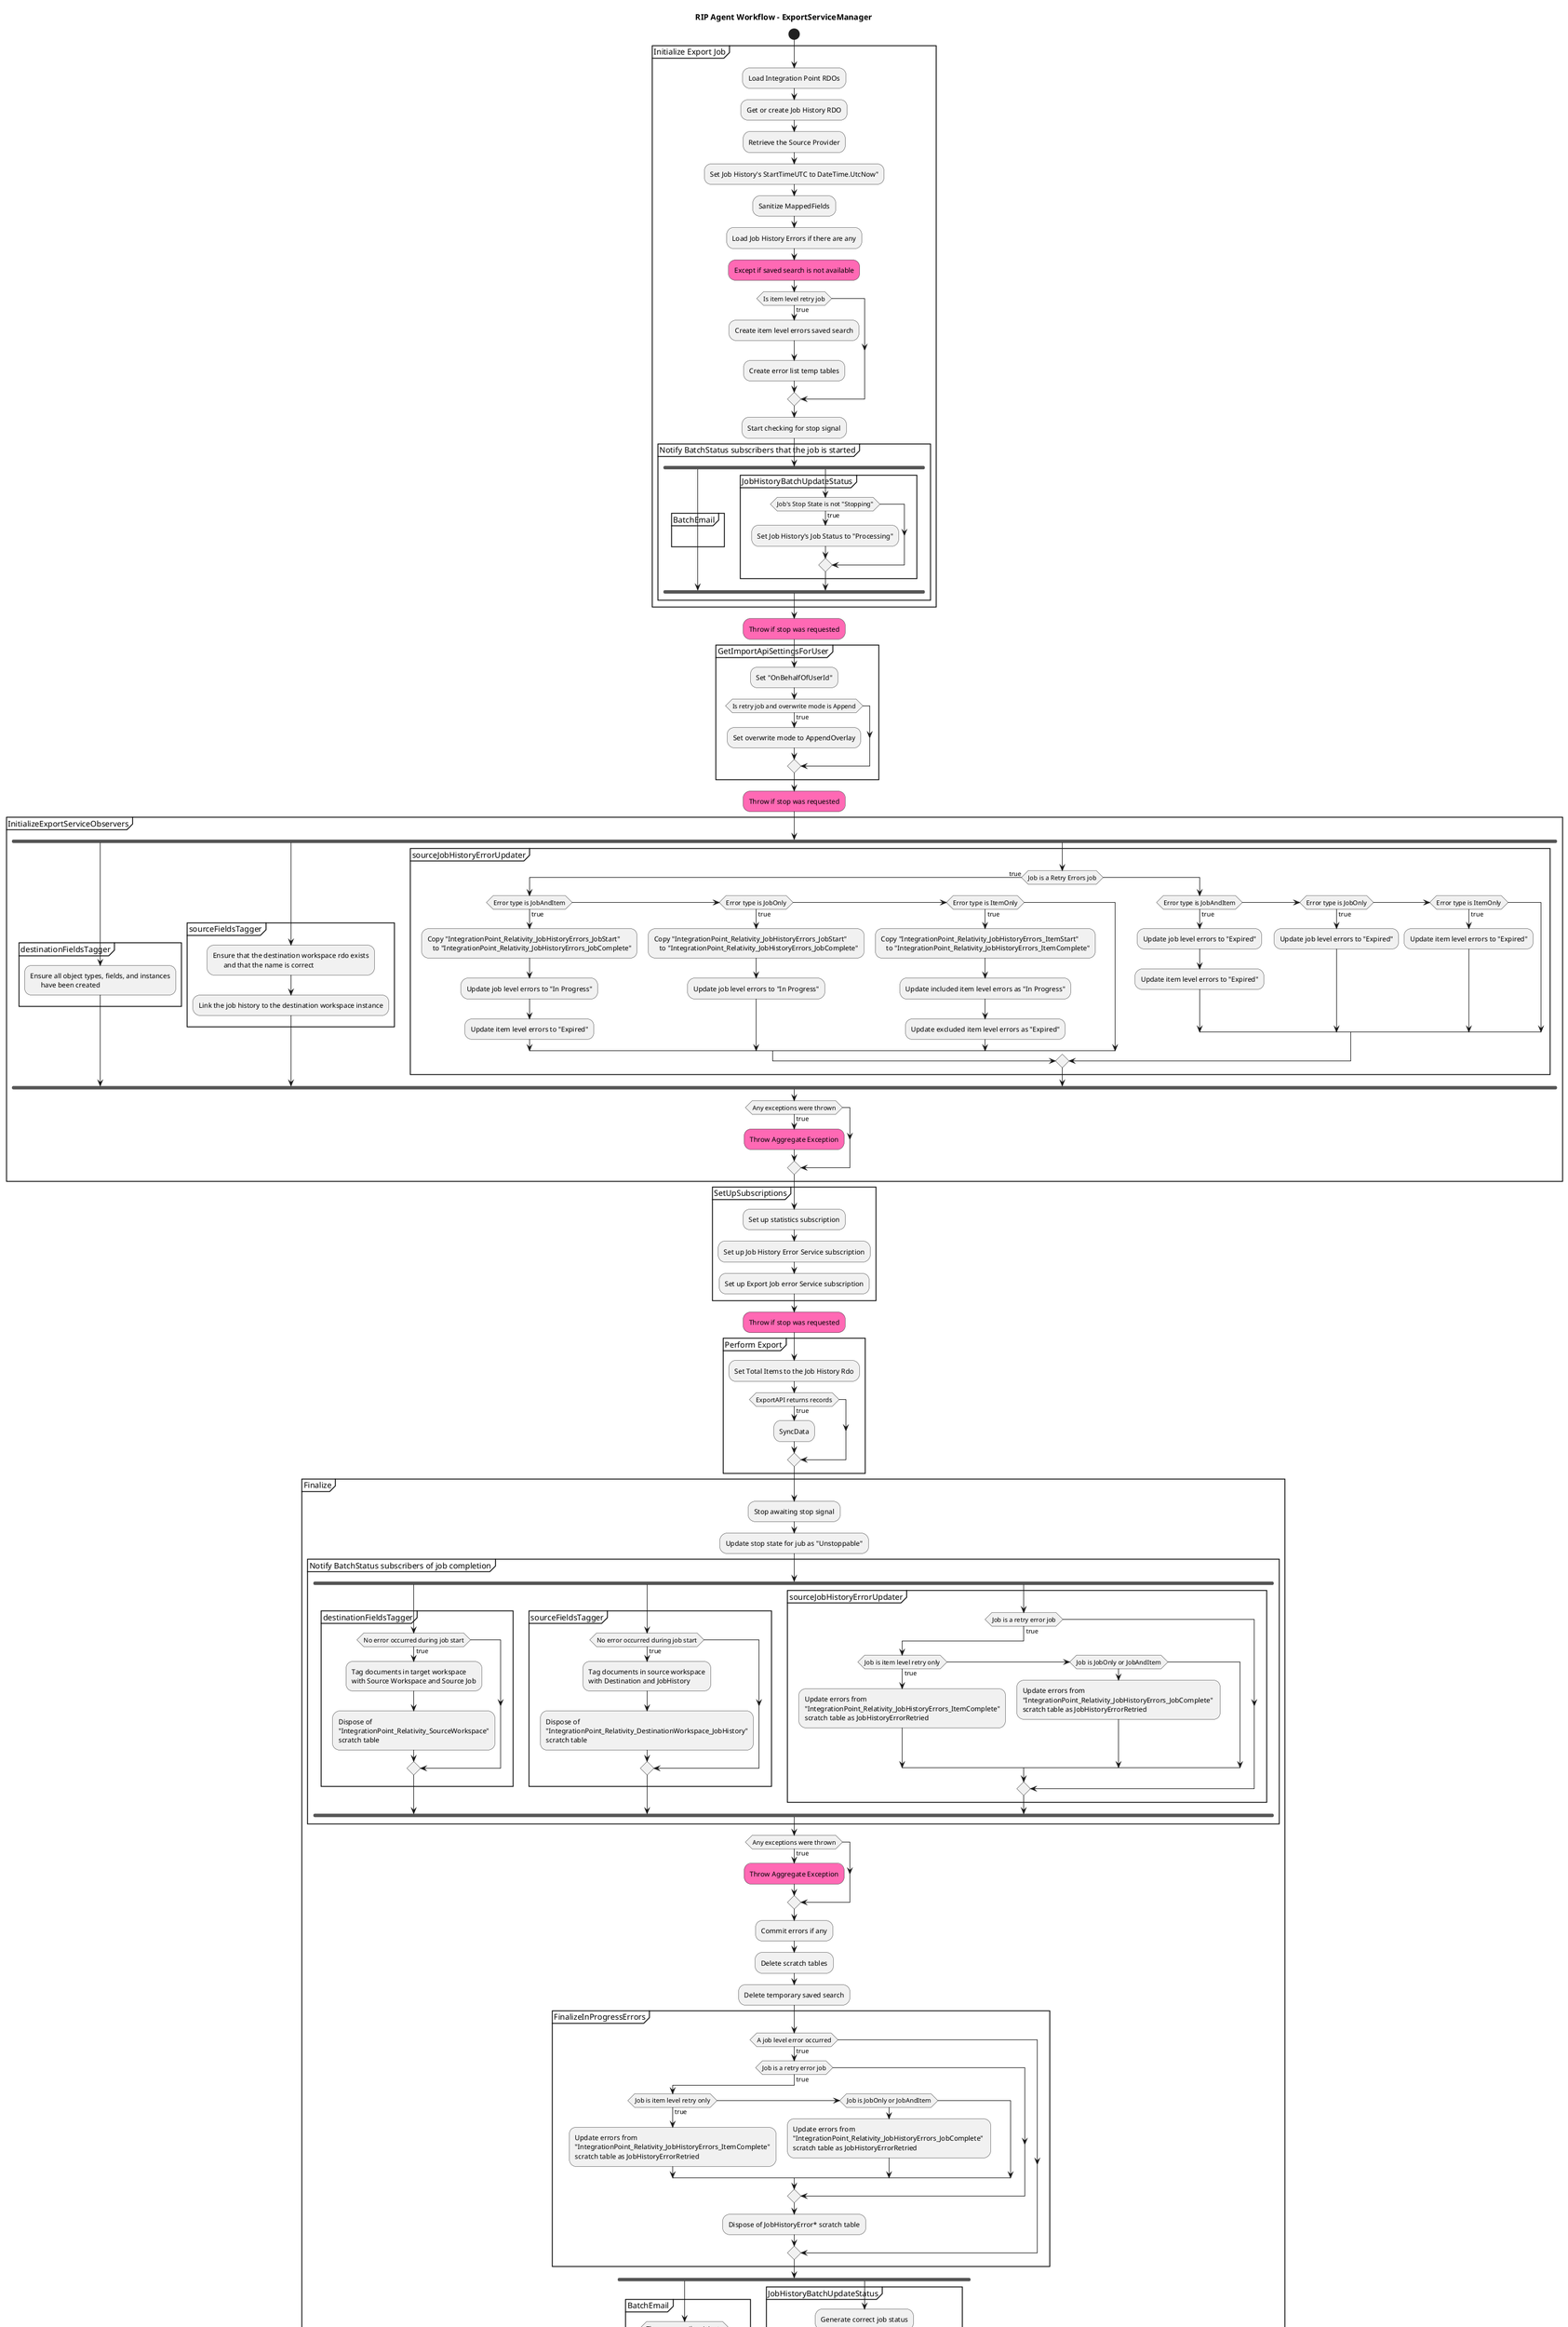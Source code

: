 @startuml
title RIP Agent Workflow - ExportServiceManager

start

partition "Initialize Export Job" {
	:Load Integration Point RDOs;
	:Get or create Job History RDO;
    :Retrieve the Source Provider;
    :Set Job History's StartTimeUTC to DateTime.UtcNow";
	:Sanitize MappedFields;
    :Load Job History Errors if there are any;
    #hotpink:Except if saved search is not available;
    if (Is item level retry job) then (true)
    	:Create item level errors saved search;
        :Create error list temp tables;
    endif
    :Start checking for stop signal;
	partition "Notify BatchStatus subscribers that the job is started" {
      fork
          partition "BatchEmail" {
          }
      fork again
          partition "JobHistoryBatchUpdateStatus" {
             if (Job's Stop State is not "Stopping") then (true)
             	:Set Job History's Job Status to "Processing";
             endif
          }
      end fork
    }
}

#hotpink:Throw if stop was requested;

partition GetImportApiSettingsForUser {
	:Set "OnBehalfOfUserId";
    if (Is retry job and overwrite mode is Append) then (true)
    	:Set overwrite mode to AppendOverlay;
    endif
}

#hotpink:Throw if stop was requested;

partition InitializeExportServiceObservers {
  fork
  	partition destinationFieldsTagger {
		:Ensure all object types, fields, and instances
        have been created;
  	}
  fork again
  	partition sourceFieldsTagger {
		:Ensure that the destination workspace rdo exists
        and that the name is correct;
        :Link the job history to the destination workspace instance;
  	}
  fork again
  	partition sourceJobHistoryErrorUpdater {
		if (Job is a Retry Errors job) then (true)
        	if (Error type is JobAndItem) then (true)
            	:Copy "IntegrationPoint_Relativity_JobHistoryErrors_JobStart"
                to "IntegrationPoint_Relativity_JobHistoryErrors_JobComplete";
                :Update job level errors to "In Progress";
                :Update item level errors to "Expired";
            elseif (Error type is JobOnly) then (true)
            	:Copy "IntegrationPoint_Relativity_JobHistoryErrors_JobStart"
                to "IntegrationPoint_Relativity_JobHistoryErrors_JobComplete";
                :Update job level errors to "In Progress";
            elseif (Error type is ItemOnly) then (true)
            	:Copy "IntegrationPoint_Relativity_JobHistoryErrors_ItemStart"
                to "IntegrationPoint_Relativity_JobHistoryErrors_ItemComplete";
                :Update included item level errors as "In Progress";
                :Update excluded item level errors as "Expired";
			endif
        else
        	if (Error type is JobAndItem) then (true)
            	:Update job level errors to "Expired";
                :Update item level errors to "Expired";
            elseif (Error type is JobOnly) then (true)
            	:Update job level errors to "Expired";
            elseif (Error type is ItemOnly) then (true)
            	:Update item level errors to "Expired";
			endif
        endif
  	}
  end fork
  
  if (Any exceptions were thrown) then (true)
    	#hotpink:Throw Aggregate Exception;
  endif
}

partition SetUpSubscriptions {
	:Set up statistics subscription;
    :Set up Job History Error Service subscription;
    :Set up Export Job error Service subscription;
}

#hotpink:Throw if stop was requested;

partition "Perform Export" {
	:Set Total Items to the Job History Rdo;
	if (ExportAPI returns records) then (true)
    	:SyncData;
    endif
}

partition "Finalize" {
	:Stop awaiting stop signal;
	:Update stop state for jub as "Unstoppable";
    
    partition "Notify BatchStatus subscribers of job completion" {
    	fork
        	partition destinationFieldsTagger {
              if (No error occurred during job start) then (true)
                  :Tag documents in target workspace
                  with Source Workspace and Source Job;
                  :Dispose of 
                  "IntegrationPoint_Relativity_SourceWorkspace"
                  scratch table;
              endif
            }
        fork again
        	partition sourceFieldsTagger {
              if (No error occurred during job start) then (true)
                  :Tag documents in source workspace
                  with Destination and JobHistory;
                  :Dispose of
                  "IntegrationPoint_Relativity_DestinationWorkspace_JobHistory"
                  scratch table;
              endif
            }
        fork again
        	partition sourceJobHistoryErrorUpdater {
              if (Job is a retry error job) then (true)
                  if (Job is item level retry only) then (true)
                      :Update errors from 
                      "IntegrationPoint_Relativity_JobHistoryErrors_ItemComplete"
                      scratch table as JobHistoryErrorRetried;
                  elseif (Job is JobOnly or JobAndItem)
                      :Update errors from 
                      "IntegrationPoint_Relativity_JobHistoryErrors_JobComplete" 
                      scratch table as JobHistoryErrorRetried;
                  endif
              endif
            }
        end fork
    }
    
    if (Any exceptions were thrown) then (true)
    	#hotpink:Throw Aggregate Exception;
    endif
    
    :Commit errors if any;
    :Delete scratch tables;
    :Delete temporary saved search;
    
    partition "FinalizeInProgressErrors" {
    	if (A job level error occurred) then (true)
    		 if (Job is a retry error job) then (true)
                  if (Job is item level retry only) then (true)
                      :Update errors from 
                      "IntegrationPoint_Relativity_JobHistoryErrors_ItemComplete"
                      scratch table as JobHistoryErrorRetried;
                  elseif (Job is JobOnly or JobAndItem)
                      :Update errors from 
                      "IntegrationPoint_Relativity_JobHistoryErrors_JobComplete" 
                      scratch table as JobHistoryErrorRetried;
                  endif
              endif
        	:Dispose of JobHistoryError* scratch table;
    	endif
    }
    
    fork
    	partition "BatchEmail" {
        	if (There are email recipients) then (true)
            	:Generate and send emails;
            endif
        }
    fork again
    	partition "JobHistoryBatchUpdateStatus" {
        	:Generate correct job status;
            :Update job history with new status;
            :Update job history End Time UTC to DateTime.UtcNow;
        }
    end fork
    
    :Commit errors if any;
    
    if (Stop was requested at any time) then (true)
    	:Set job history errors' status to "Expired";
    endif
    
    partition "Update Integration Point run times" {
    	if (Job is a scheduled job) then (true)
            :Update Stop State to "None";
            :Set Next Scheduled Runtime UTC;
        endif
        
        :Update Integration Point's Last Runtime UTC to DateTime.UtcNow;
    }
}

stop


@enduml
